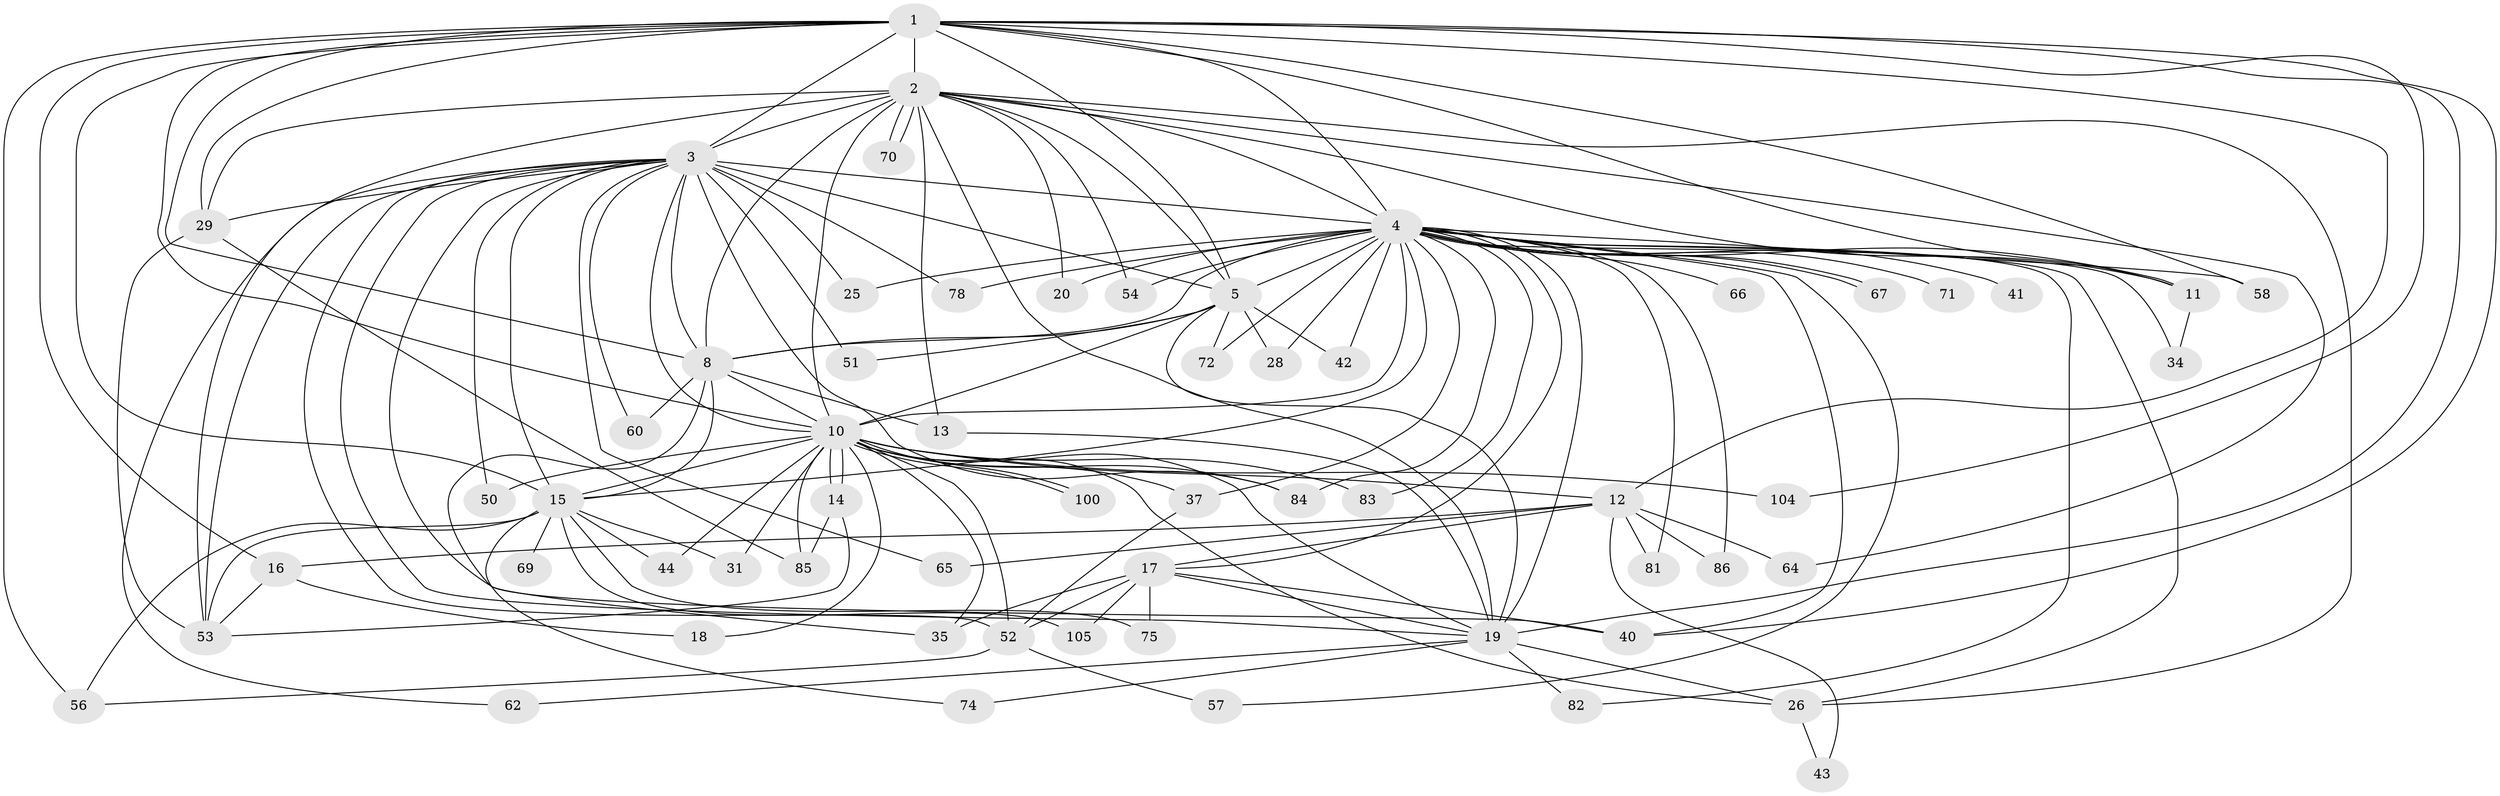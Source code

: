 // original degree distribution, {21: 0.008264462809917356, 19: 0.008264462809917356, 23: 0.03305785123966942, 15: 0.008264462809917356, 17: 0.008264462809917356, 16: 0.008264462809917356, 31: 0.008264462809917356, 4: 0.09917355371900827, 9: 0.008264462809917356, 3: 0.14049586776859505, 12: 0.008264462809917356, 8: 0.01652892561983471, 2: 0.5785123966942148, 7: 0.01652892561983471, 5: 0.024793388429752067, 6: 0.024793388429752067}
// Generated by graph-tools (version 1.1) at 2025/13/03/09/25 04:13:43]
// undirected, 60 vertices, 148 edges
graph export_dot {
graph [start="1"]
  node [color=gray90,style=filled];
  1 [super="+49"];
  2 [super="+92+22+9+27"];
  3 [super="+38+76+46+73+23"];
  4 [super="+21+6"];
  5;
  8;
  10 [super="+88+55+89"];
  11;
  12;
  13 [super="+47"];
  14;
  15 [super="+36+97"];
  16;
  17 [super="+77"];
  18;
  19 [super="+79+30+24"];
  20;
  25;
  26;
  28;
  29;
  31;
  34;
  35 [super="+87"];
  37 [super="+119"];
  40 [super="+63"];
  41;
  42;
  43;
  44 [super="+102"];
  50;
  51;
  52;
  53 [super="+115+93+116"];
  54;
  56 [super="+113"];
  57;
  58;
  60;
  62;
  64;
  65;
  66;
  67;
  69;
  70;
  71;
  72;
  74;
  75;
  78;
  81;
  82;
  83;
  84;
  85 [super="+117"];
  86;
  100;
  104;
  105;
  1 -- 2 [weight=2];
  1 -- 3;
  1 -- 4 [weight=3];
  1 -- 5;
  1 -- 8;
  1 -- 10 [weight=2];
  1 -- 11;
  1 -- 12;
  1 -- 15 [weight=2];
  1 -- 16;
  1 -- 19;
  1 -- 29;
  1 -- 56;
  1 -- 58;
  1 -- 104;
  1 -- 40;
  2 -- 3 [weight=10];
  2 -- 4 [weight=8];
  2 -- 5 [weight=2];
  2 -- 8 [weight=2];
  2 -- 10 [weight=2];
  2 -- 13;
  2 -- 64;
  2 -- 70;
  2 -- 70;
  2 -- 53;
  2 -- 54;
  2 -- 19;
  2 -- 11;
  2 -- 20;
  2 -- 26;
  2 -- 29;
  3 -- 4 [weight=6];
  3 -- 5;
  3 -- 8 [weight=3];
  3 -- 10;
  3 -- 25;
  3 -- 29;
  3 -- 50;
  3 -- 53;
  3 -- 62;
  3 -- 65;
  3 -- 84;
  3 -- 19;
  3 -- 52;
  3 -- 40;
  3 -- 60;
  3 -- 15 [weight=3];
  3 -- 51;
  3 -- 78;
  4 -- 5 [weight=3];
  4 -- 8 [weight=4];
  4 -- 10 [weight=3];
  4 -- 17;
  4 -- 20;
  4 -- 34;
  4 -- 40;
  4 -- 66 [weight=2];
  4 -- 67;
  4 -- 67;
  4 -- 86;
  4 -- 78;
  4 -- 71 [weight=2];
  4 -- 11;
  4 -- 72;
  4 -- 15;
  4 -- 81;
  4 -- 82;
  4 -- 83 [weight=2];
  4 -- 84;
  4 -- 25;
  4 -- 26 [weight=2];
  4 -- 28;
  4 -- 37;
  4 -- 41 [weight=2];
  4 -- 42;
  4 -- 54;
  4 -- 57;
  4 -- 58;
  4 -- 19 [weight=2];
  5 -- 8;
  5 -- 10 [weight=2];
  5 -- 19;
  5 -- 28;
  5 -- 42;
  5 -- 51;
  5 -- 72;
  8 -- 10 [weight=2];
  8 -- 13;
  8 -- 60;
  8 -- 35;
  8 -- 15;
  10 -- 12;
  10 -- 14;
  10 -- 14;
  10 -- 18;
  10 -- 31;
  10 -- 35;
  10 -- 44 [weight=3];
  10 -- 50;
  10 -- 52;
  10 -- 84;
  10 -- 85;
  10 -- 100;
  10 -- 100;
  10 -- 104;
  10 -- 37;
  10 -- 19;
  10 -- 83;
  10 -- 15;
  10 -- 26;
  11 -- 34;
  12 -- 16;
  12 -- 17;
  12 -- 43;
  12 -- 64;
  12 -- 65;
  12 -- 81;
  12 -- 86;
  13 -- 19;
  14 -- 85;
  14 -- 53;
  15 -- 31;
  15 -- 56;
  15 -- 69 [weight=2];
  15 -- 74;
  15 -- 75;
  15 -- 53;
  15 -- 105;
  15 -- 44;
  16 -- 18;
  16 -- 53;
  17 -- 35;
  17 -- 40;
  17 -- 75;
  17 -- 105;
  17 -- 52;
  17 -- 19;
  19 -- 26;
  19 -- 74;
  19 -- 62;
  19 -- 82;
  26 -- 43;
  29 -- 85;
  29 -- 53;
  37 -- 52;
  52 -- 57;
  52 -- 56;
}
